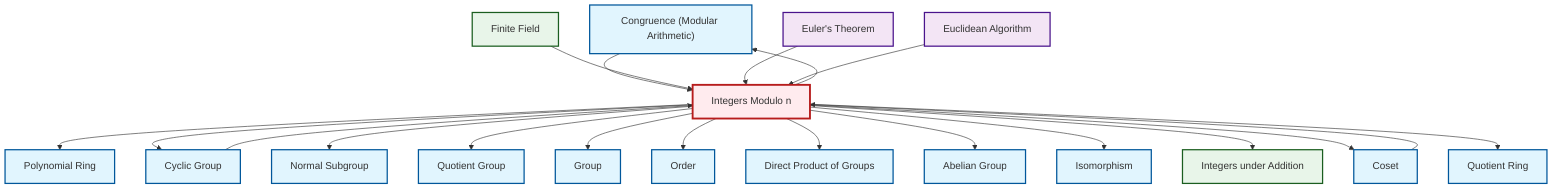 graph TD
    classDef definition fill:#e1f5fe,stroke:#01579b,stroke-width:2px
    classDef theorem fill:#f3e5f5,stroke:#4a148c,stroke-width:2px
    classDef axiom fill:#fff3e0,stroke:#e65100,stroke-width:2px
    classDef example fill:#e8f5e9,stroke:#1b5e20,stroke-width:2px
    classDef current fill:#ffebee,stroke:#b71c1c,stroke-width:3px
    def-congruence["Congruence (Modular Arithmetic)"]:::definition
    def-quotient-ring["Quotient Ring"]:::definition
    def-abelian-group["Abelian Group"]:::definition
    def-polynomial-ring["Polynomial Ring"]:::definition
    def-order["Order"]:::definition
    ex-quotient-integers-mod-n["Integers Modulo n"]:::example
    def-isomorphism["Isomorphism"]:::definition
    def-direct-product["Direct Product of Groups"]:::definition
    def-normal-subgroup["Normal Subgroup"]:::definition
    ex-finite-field["Finite Field"]:::example
    def-coset["Coset"]:::definition
    def-cyclic-group["Cyclic Group"]:::definition
    thm-euclidean-algorithm["Euclidean Algorithm"]:::theorem
    ex-integers-addition["Integers under Addition"]:::example
    def-group["Group"]:::definition
    def-quotient-group["Quotient Group"]:::definition
    thm-euler["Euler's Theorem"]:::theorem
    ex-quotient-integers-mod-n --> def-polynomial-ring
    ex-quotient-integers-mod-n --> def-cyclic-group
    ex-quotient-integers-mod-n --> def-normal-subgroup
    ex-quotient-integers-mod-n --> def-quotient-group
    def-congruence --> ex-quotient-integers-mod-n
    ex-quotient-integers-mod-n --> def-group
    ex-finite-field --> ex-quotient-integers-mod-n
    thm-euler --> ex-quotient-integers-mod-n
    ex-quotient-integers-mod-n --> def-congruence
    def-coset --> ex-quotient-integers-mod-n
    ex-quotient-integers-mod-n --> def-order
    def-cyclic-group --> ex-quotient-integers-mod-n
    thm-euclidean-algorithm --> ex-quotient-integers-mod-n
    ex-quotient-integers-mod-n --> def-direct-product
    ex-quotient-integers-mod-n --> def-abelian-group
    ex-quotient-integers-mod-n --> def-isomorphism
    ex-quotient-integers-mod-n --> ex-integers-addition
    ex-quotient-integers-mod-n --> def-coset
    ex-quotient-integers-mod-n --> def-quotient-ring
    class ex-quotient-integers-mod-n current